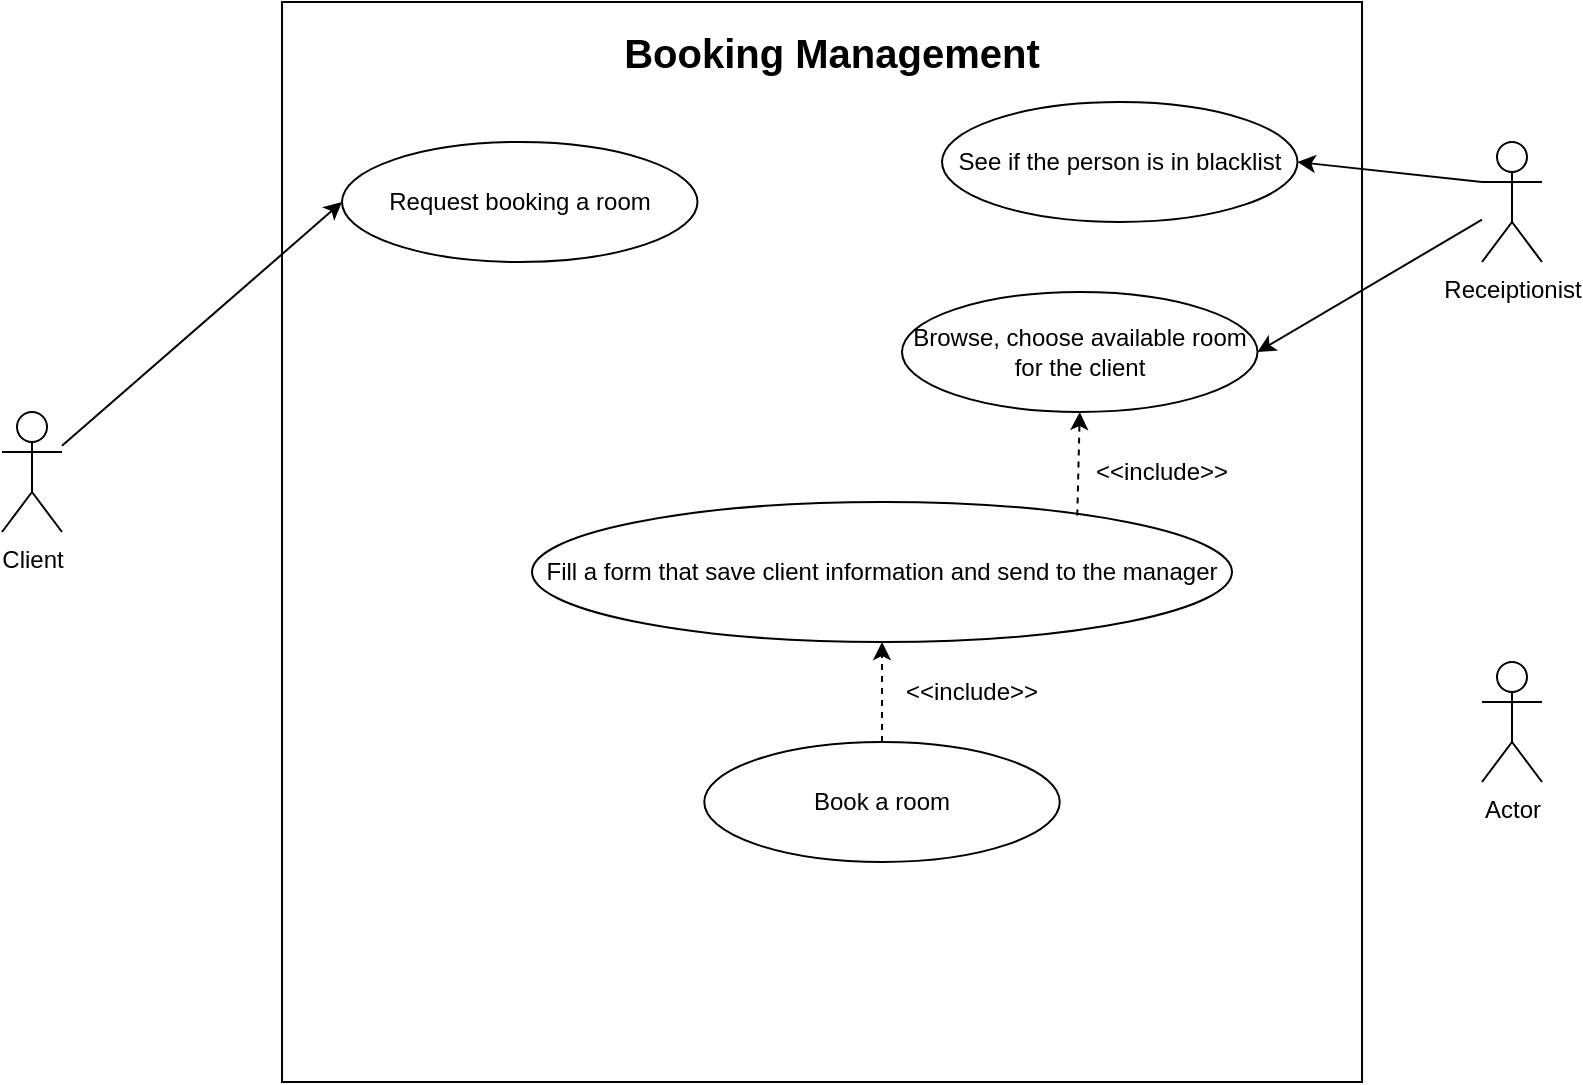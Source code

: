 <mxfile version="22.1.5" type="github">
  <diagram name="Trang-1" id="Hy0rAFqf_6y8TMcfg7-v">
    <mxGraphModel dx="1050" dy="534" grid="1" gridSize="10" guides="1" tooltips="1" connect="1" arrows="1" fold="1" page="1" pageScale="1" pageWidth="827" pageHeight="1169" math="0" shadow="0">
      <root>
        <mxCell id="0" />
        <mxCell id="1" parent="0" />
        <mxCell id="pbXhxOen0258rfhh_EyE-1" value="" style="whiteSpace=wrap;html=1;aspect=fixed;" vertex="1" parent="1">
          <mxGeometry x="210.01" y="50" width="540" height="540" as="geometry" />
        </mxCell>
        <mxCell id="pbXhxOen0258rfhh_EyE-2" value="Fill a form that save client information and send to the manager" style="ellipse;whiteSpace=wrap;html=1;" vertex="1" parent="1">
          <mxGeometry x="335" y="300" width="350" height="70" as="geometry" />
        </mxCell>
        <mxCell id="pbXhxOen0258rfhh_EyE-6" value="Booking Management" style="text;html=1;strokeColor=none;fillColor=none;align=center;verticalAlign=middle;whiteSpace=wrap;rounded=0;fontSize=20;fontStyle=1" vertex="1" parent="1">
          <mxGeometry x="335" y="60" width="300" height="30" as="geometry" />
        </mxCell>
        <mxCell id="pbXhxOen0258rfhh_EyE-7" value="Client" style="shape=umlActor;verticalLabelPosition=bottom;verticalAlign=top;html=1;outlineConnect=0;" vertex="1" parent="1">
          <mxGeometry x="70" y="255" width="30" height="60" as="geometry" />
        </mxCell>
        <mxCell id="pbXhxOen0258rfhh_EyE-8" value="Receiptionist" style="shape=umlActor;verticalLabelPosition=bottom;verticalAlign=top;html=1;outlineConnect=0;" vertex="1" parent="1">
          <mxGeometry x="810" y="120" width="30" height="60" as="geometry" />
        </mxCell>
        <mxCell id="pbXhxOen0258rfhh_EyE-11" value="" style="endArrow=classic;html=1;rounded=0;entryX=1;entryY=0.5;entryDx=0;entryDy=0;" edge="1" parent="1" source="pbXhxOen0258rfhh_EyE-8" target="pbXhxOen0258rfhh_EyE-15">
          <mxGeometry width="50" height="50" relative="1" as="geometry">
            <mxPoint x="390" y="300" as="sourcePoint" />
            <mxPoint x="440" y="250" as="targetPoint" />
          </mxGeometry>
        </mxCell>
        <mxCell id="pbXhxOen0258rfhh_EyE-13" value="" style="endArrow=classic;html=1;rounded=0;entryX=0;entryY=0.5;entryDx=0;entryDy=0;" edge="1" parent="1" source="pbXhxOen0258rfhh_EyE-7" target="pbXhxOen0258rfhh_EyE-14">
          <mxGeometry width="50" height="50" relative="1" as="geometry">
            <mxPoint x="390" y="300" as="sourcePoint" />
            <mxPoint x="440" y="250" as="targetPoint" />
          </mxGeometry>
        </mxCell>
        <mxCell id="pbXhxOen0258rfhh_EyE-14" value="Request booking a room" style="ellipse;whiteSpace=wrap;html=1;" vertex="1" parent="1">
          <mxGeometry x="240" y="120" width="177.75" height="60" as="geometry" />
        </mxCell>
        <mxCell id="pbXhxOen0258rfhh_EyE-15" value="Browse, choose available room for the client" style="ellipse;whiteSpace=wrap;html=1;" vertex="1" parent="1">
          <mxGeometry x="520" y="195" width="177.75" height="60" as="geometry" />
        </mxCell>
        <mxCell id="pbXhxOen0258rfhh_EyE-16" value="" style="endArrow=classic;html=1;rounded=0;dashed=1;entryX=0.5;entryY=1;entryDx=0;entryDy=0;exitX=0.779;exitY=0.097;exitDx=0;exitDy=0;exitPerimeter=0;" edge="1" parent="1" source="pbXhxOen0258rfhh_EyE-2" target="pbXhxOen0258rfhh_EyE-15">
          <mxGeometry width="50" height="50" relative="1" as="geometry">
            <mxPoint x="390" y="300" as="sourcePoint" />
            <mxPoint x="560" y="240" as="targetPoint" />
          </mxGeometry>
        </mxCell>
        <mxCell id="pbXhxOen0258rfhh_EyE-18" value="&amp;lt;&amp;lt;include&amp;gt;&amp;gt;" style="text;html=1;strokeColor=none;fillColor=none;align=center;verticalAlign=middle;whiteSpace=wrap;rounded=0;" vertex="1" parent="1">
          <mxGeometry x="620" y="270" width="60" height="30" as="geometry" />
        </mxCell>
        <mxCell id="pbXhxOen0258rfhh_EyE-19" value="Book a room" style="ellipse;whiteSpace=wrap;html=1;" vertex="1" parent="1">
          <mxGeometry x="421.13" y="420" width="177.75" height="60" as="geometry" />
        </mxCell>
        <mxCell id="pbXhxOen0258rfhh_EyE-20" value="" style="endArrow=classic;html=1;rounded=0;entryX=0.5;entryY=1;entryDx=0;entryDy=0;dashed=1;exitX=0.5;exitY=0;exitDx=0;exitDy=0;" edge="1" parent="1" source="pbXhxOen0258rfhh_EyE-19" target="pbXhxOen0258rfhh_EyE-2">
          <mxGeometry width="50" height="50" relative="1" as="geometry">
            <mxPoint x="390" y="300" as="sourcePoint" />
            <mxPoint x="440" y="250" as="targetPoint" />
          </mxGeometry>
        </mxCell>
        <mxCell id="pbXhxOen0258rfhh_EyE-21" value="&amp;lt;&amp;lt;include&amp;gt;&amp;gt;" style="text;html=1;strokeColor=none;fillColor=none;align=center;verticalAlign=middle;whiteSpace=wrap;rounded=0;" vertex="1" parent="1">
          <mxGeometry x="525.01" y="380" width="60" height="30" as="geometry" />
        </mxCell>
        <mxCell id="pbXhxOen0258rfhh_EyE-22" value="Actor" style="shape=umlActor;verticalLabelPosition=bottom;verticalAlign=top;html=1;outlineConnect=0;" vertex="1" parent="1">
          <mxGeometry x="810" y="380" width="30" height="60" as="geometry" />
        </mxCell>
        <mxCell id="pbXhxOen0258rfhh_EyE-23" value="" style="endArrow=classic;html=1;rounded=0;exitX=0;exitY=0.333;exitDx=0;exitDy=0;exitPerimeter=0;entryX=1;entryY=0.5;entryDx=0;entryDy=0;" edge="1" parent="1" source="pbXhxOen0258rfhh_EyE-8" target="pbXhxOen0258rfhh_EyE-24">
          <mxGeometry width="50" height="50" relative="1" as="geometry">
            <mxPoint x="390" y="340" as="sourcePoint" />
            <mxPoint x="640" y="197" as="targetPoint" />
          </mxGeometry>
        </mxCell>
        <mxCell id="pbXhxOen0258rfhh_EyE-24" value="See if the person is in blacklist" style="ellipse;whiteSpace=wrap;html=1;" vertex="1" parent="1">
          <mxGeometry x="540" y="100" width="177.75" height="60" as="geometry" />
        </mxCell>
      </root>
    </mxGraphModel>
  </diagram>
</mxfile>
